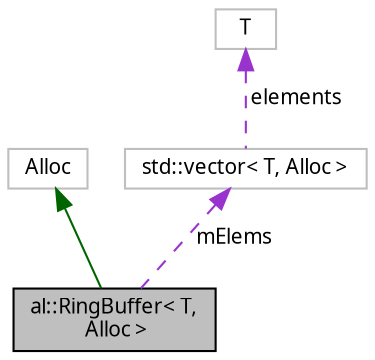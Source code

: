digraph "al::RingBuffer&lt; T, Alloc &gt;"
{
 // LATEX_PDF_SIZE
  bgcolor="transparent";
  edge [fontname="FreeSans.ttf",fontsize="10",labelfontname="FreeSans.ttf",labelfontsize="10"];
  node [fontname="FreeSans.ttf",fontsize="10",shape=record];
  Node1 [label="al::RingBuffer\< T,\l Alloc \>",height=0.2,width=0.4,color="black", fillcolor="grey75", style="filled", fontcolor="black",tooltip="Ring buffer."];
  Node2 -> Node1 [dir="back",color="darkgreen",fontsize="10",style="solid",fontname="FreeSans.ttf"];
  Node2 [label="Alloc",height=0.2,width=0.4,color="grey75",tooltip=" "];
  Node3 -> Node1 [dir="back",color="darkorchid3",fontsize="10",style="dashed",label=" mElems" ,fontname="FreeSans.ttf"];
  Node3 [label="std::vector\< T, Alloc \>",height=0.2,width=0.4,color="grey75",tooltip=" "];
  Node4 -> Node3 [dir="back",color="darkorchid3",fontsize="10",style="dashed",label=" elements" ,fontname="FreeSans.ttf"];
  Node4 [label="T",height=0.2,width=0.4,color="grey75",tooltip=" "];
}
